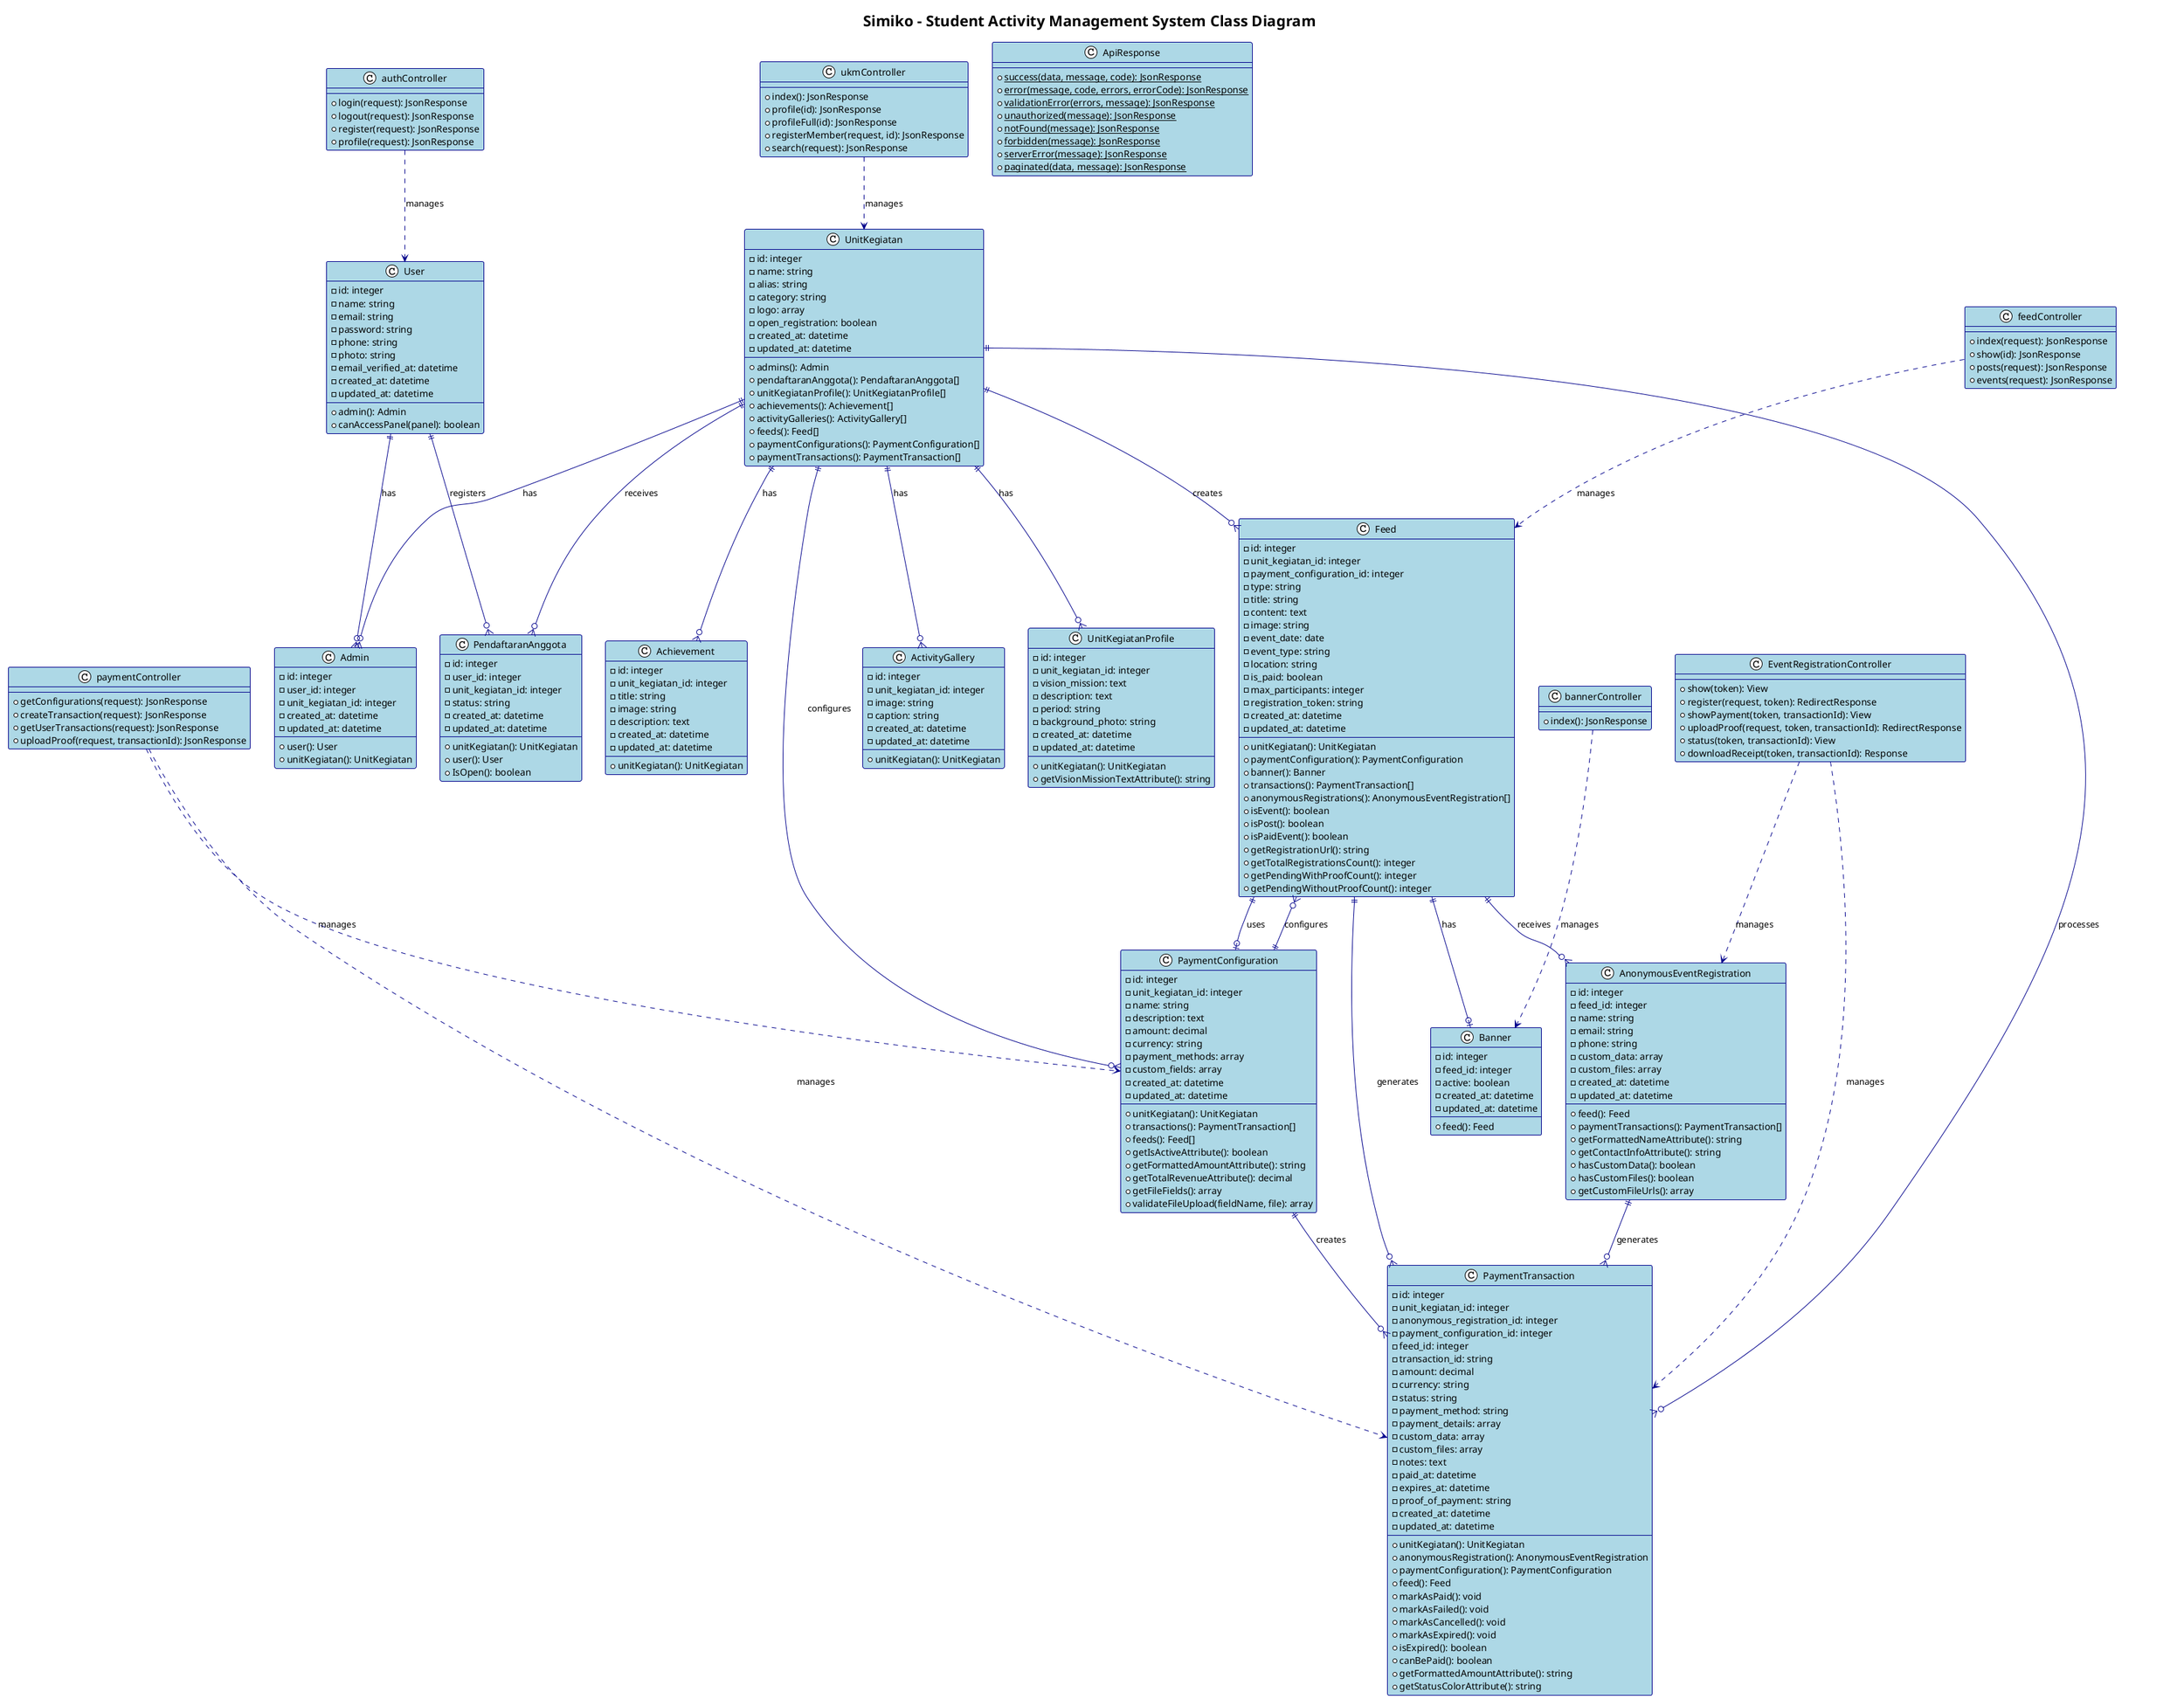 @startuml Simiko Class Diagram

!theme plain
skinparam class {
    BackgroundColor LightBlue
    BorderColor DarkBlue
    ArrowColor DarkBlue
}

title Simiko - Student Activity Management System Class Diagram

' Core User Management
class User {
    -id: integer
    -name: string
    -email: string
    -password: string
    -phone: string
    -photo: string
    -email_verified_at: datetime
    -created_at: datetime
    -updated_at: datetime
    --
    +admin(): Admin
    +canAccessPanel(panel): boolean
}

class Admin {
    -id: integer
    -user_id: integer
    -unit_kegiatan_id: integer
    -created_at: datetime
    -updated_at: datetime
    --
    +user(): User
    +unitKegiatan(): UnitKegiatan
}

' UKM Management
class UnitKegiatan {
    -id: integer
    -name: string
    -alias: string
    -category: string
    -logo: array
    -open_registration: boolean
    -created_at: datetime
    -updated_at: datetime
    --
    +admins(): Admin
    +pendaftaranAnggota(): PendaftaranAnggota[]
    +unitKegiatanProfile(): UnitKegiatanProfile[]
    +achievements(): Achievement[]
    +activityGalleries(): ActivityGallery[]
    +feeds(): Feed[]
    +paymentConfigurations(): PaymentConfiguration[]
    +paymentTransactions(): PaymentTransaction[]
}

class UnitKegiatanProfile {
    -id: integer
    -unit_kegiatan_id: integer
    -vision_mission: text
    -description: text
    -period: string
    -background_photo: string
    -created_at: datetime
    -updated_at: datetime
    --
    +unitKegiatan(): UnitKegiatan
    +getVisionMissionTextAttribute(): string
}

class PendaftaranAnggota {
    -id: integer
    -user_id: integer
    -unit_kegiatan_id: integer
    -status: string
    -created_at: datetime
    -updated_at: datetime
    --
    +unitKegiatan(): UnitKegiatan
    +user(): User
    +IsOpen(): boolean
}

' Content Management
class Feed {
    -id: integer
    -unit_kegiatan_id: integer
    -payment_configuration_id: integer
    -type: string
    -title: string
    -content: text
    -image: string
    -event_date: date
    -event_type: string
    -location: string
    -is_paid: boolean
    -max_participants: integer
    -registration_token: string
    -created_at: datetime
    -updated_at: datetime
    --
    +unitKegiatan(): UnitKegiatan
    +paymentConfiguration(): PaymentConfiguration
    +banner(): Banner
    +transactions(): PaymentTransaction[]
    +anonymousRegistrations(): AnonymousEventRegistration[]
    +isEvent(): boolean
    +isPost(): boolean
    +isPaidEvent(): boolean
    +getRegistrationUrl(): string
    +getTotalRegistrationsCount(): integer
    +getPendingWithProofCount(): integer
    +getPendingWithoutProofCount(): integer
}

class Banner {
    -id: integer
    -feed_id: integer
    -active: boolean
    -created_at: datetime
    -updated_at: datetime
    --
    +feed(): Feed
}

' Payment System
class PaymentConfiguration {
    -id: integer
    -unit_kegiatan_id: integer
    -name: string
    -description: text
    -amount: decimal
    -currency: string
    -payment_methods: array
    -custom_fields: array
    -created_at: datetime
    -updated_at: datetime
    --
    +unitKegiatan(): UnitKegiatan
    +transactions(): PaymentTransaction[]
    +feeds(): Feed[]
    +getIsActiveAttribute(): boolean
    +getFormattedAmountAttribute(): string
    +getTotalRevenueAttribute(): decimal
    +getFileFields(): array
    +validateFileUpload(fieldName, file): array
}

class PaymentTransaction {
    -id: integer
    -unit_kegiatan_id: integer
    -anonymous_registration_id: integer
    -payment_configuration_id: integer
    -feed_id: integer
    -transaction_id: string
    -amount: decimal
    -currency: string
    -status: string
    -payment_method: string
    -payment_details: array
    -custom_data: array
    -custom_files: array
    -notes: text
    -paid_at: datetime
    -expires_at: datetime
    -proof_of_payment: string
    -created_at: datetime
    -updated_at: datetime
    --
    +unitKegiatan(): UnitKegiatan
    +anonymousRegistration(): AnonymousEventRegistration
    +paymentConfiguration(): PaymentConfiguration
    +feed(): Feed
    +markAsPaid(): void
    +markAsFailed(): void
    +markAsCancelled(): void
    +markAsExpired(): void
    +isExpired(): boolean
    +canBePaid(): boolean
    +getFormattedAmountAttribute(): string
    +getStatusColorAttribute(): string
}

class AnonymousEventRegistration {
    -id: integer
    -feed_id: integer
    -name: string
    -email: string
    -phone: string
    -custom_data: array
    -custom_files: array
    -created_at: datetime
    -updated_at: datetime
    --
    +feed(): Feed
    +paymentTransactions(): PaymentTransaction[]
    +getFormattedNameAttribute(): string
    +getContactInfoAttribute(): string
    +hasCustomData(): boolean
    +hasCustomFiles(): boolean
    +getCustomFileUrls(): array
}

' Achievement & Gallery
class Achievement {
    -id: integer
    -unit_kegiatan_id: integer
    -title: string
    -image: string
    -description: text
    -created_at: datetime
    -updated_at: datetime
    --
    +unitKegiatan(): UnitKegiatan
}

class ActivityGallery {
    -id: integer
    -unit_kegiatan_id: integer
    -image: string
    -caption: string
    -created_at: datetime
    -updated_at: datetime
    --
    +unitKegiatan(): UnitKegiatan
}

' Controllers
class authController {
    +login(request): JsonResponse
    +logout(request): JsonResponse
    +register(request): JsonResponse
    +profile(request): JsonResponse
}

class ukmController {
    +index(): JsonResponse
    +profile(id): JsonResponse
    +profileFull(id): JsonResponse
    +registerMember(request, id): JsonResponse
    +search(request): JsonResponse
}

class feedController {
    +index(request): JsonResponse
    +show(id): JsonResponse
    +posts(request): JsonResponse
    +events(request): JsonResponse
}

class paymentController {
    +getConfigurations(request): JsonResponse
    +createTransaction(request): JsonResponse
    +getUserTransactions(request): JsonResponse
    +uploadProof(request, transactionId): JsonResponse
}

class bannerController {
    +index(): JsonResponse
}

class EventRegistrationController {
    +show(token): View
    +register(request, token): RedirectResponse
    +showPayment(token, transactionId): View
    +uploadProof(request, token, transactionId): RedirectResponse
    +status(token, transactionId): View
    +downloadReceipt(token, transactionId): Response
}

' Response Helper
class ApiResponse {
    +{static} success(data, message, code): JsonResponse
    +{static} error(message, code, errors, errorCode): JsonResponse
    +{static} validationError(errors, message): JsonResponse
    +{static} unauthorized(message): JsonResponse
    +{static} notFound(message): JsonResponse
    +{static} forbidden(message): JsonResponse
    +{static} serverError(message): JsonResponse
    +{static} paginated(data, message): JsonResponse
}

' Relationships
User ||--o{ Admin : has
User ||--o{ PendaftaranAnggota : registers
UnitKegiatan ||--o{ Admin : has
UnitKegiatan ||--o{ PendaftaranAnggota : receives
UnitKegiatan ||--o{ UnitKegiatanProfile : has
UnitKegiatan ||--o{ Achievement : has
UnitKegiatan ||--o{ ActivityGallery : has
UnitKegiatan ||--o{ Feed : creates
UnitKegiatan ||--o{ PaymentConfiguration : configures
UnitKegiatan ||--o{ PaymentTransaction : processes

Feed ||--o| Banner : has
Feed ||--o{ PaymentTransaction : generates
Feed ||--o{ AnonymousEventRegistration : receives
Feed ||--o| PaymentConfiguration : uses

PaymentConfiguration ||--o{ PaymentTransaction : creates
PaymentConfiguration ||--o{ Feed : configures

AnonymousEventRegistration ||--o{ PaymentTransaction : generates

' Controller relationships (simplified)
authController ..> User : manages
ukmController ..> UnitKegiatan : manages
feedController ..> Feed : manages
paymentController ..> PaymentTransaction : manages
paymentController ..> PaymentConfiguration : manages
bannerController ..> Banner : manages
EventRegistrationController ..> AnonymousEventRegistration : manages
EventRegistrationController ..> PaymentTransaction : manages

@enduml 